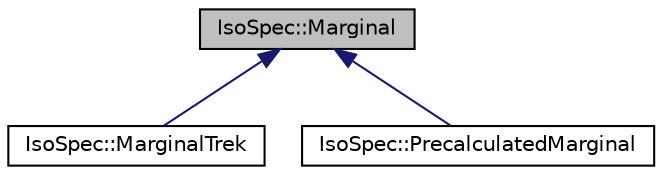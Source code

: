 digraph "IsoSpec::Marginal"
{
  edge [fontname="Helvetica",fontsize="10",labelfontname="Helvetica",labelfontsize="10"];
  node [fontname="Helvetica",fontsize="10",shape=record];
  Node0 [label="IsoSpec::Marginal",height=0.2,width=0.4,color="black", fillcolor="grey75", style="filled", fontcolor="black"];
  Node0 -> Node1 [dir="back",color="midnightblue",fontsize="10",style="solid",fontname="Helvetica"];
  Node1 [label="IsoSpec::MarginalTrek",height=0.2,width=0.4,color="black", fillcolor="white", style="filled",URL="$class_iso_spec_1_1_marginal_trek.html"];
  Node0 -> Node2 [dir="back",color="midnightblue",fontsize="10",style="solid",fontname="Helvetica"];
  Node2 [label="IsoSpec::PrecalculatedMarginal",height=0.2,width=0.4,color="black", fillcolor="white", style="filled",URL="$class_iso_spec_1_1_precalculated_marginal.html"];
}

